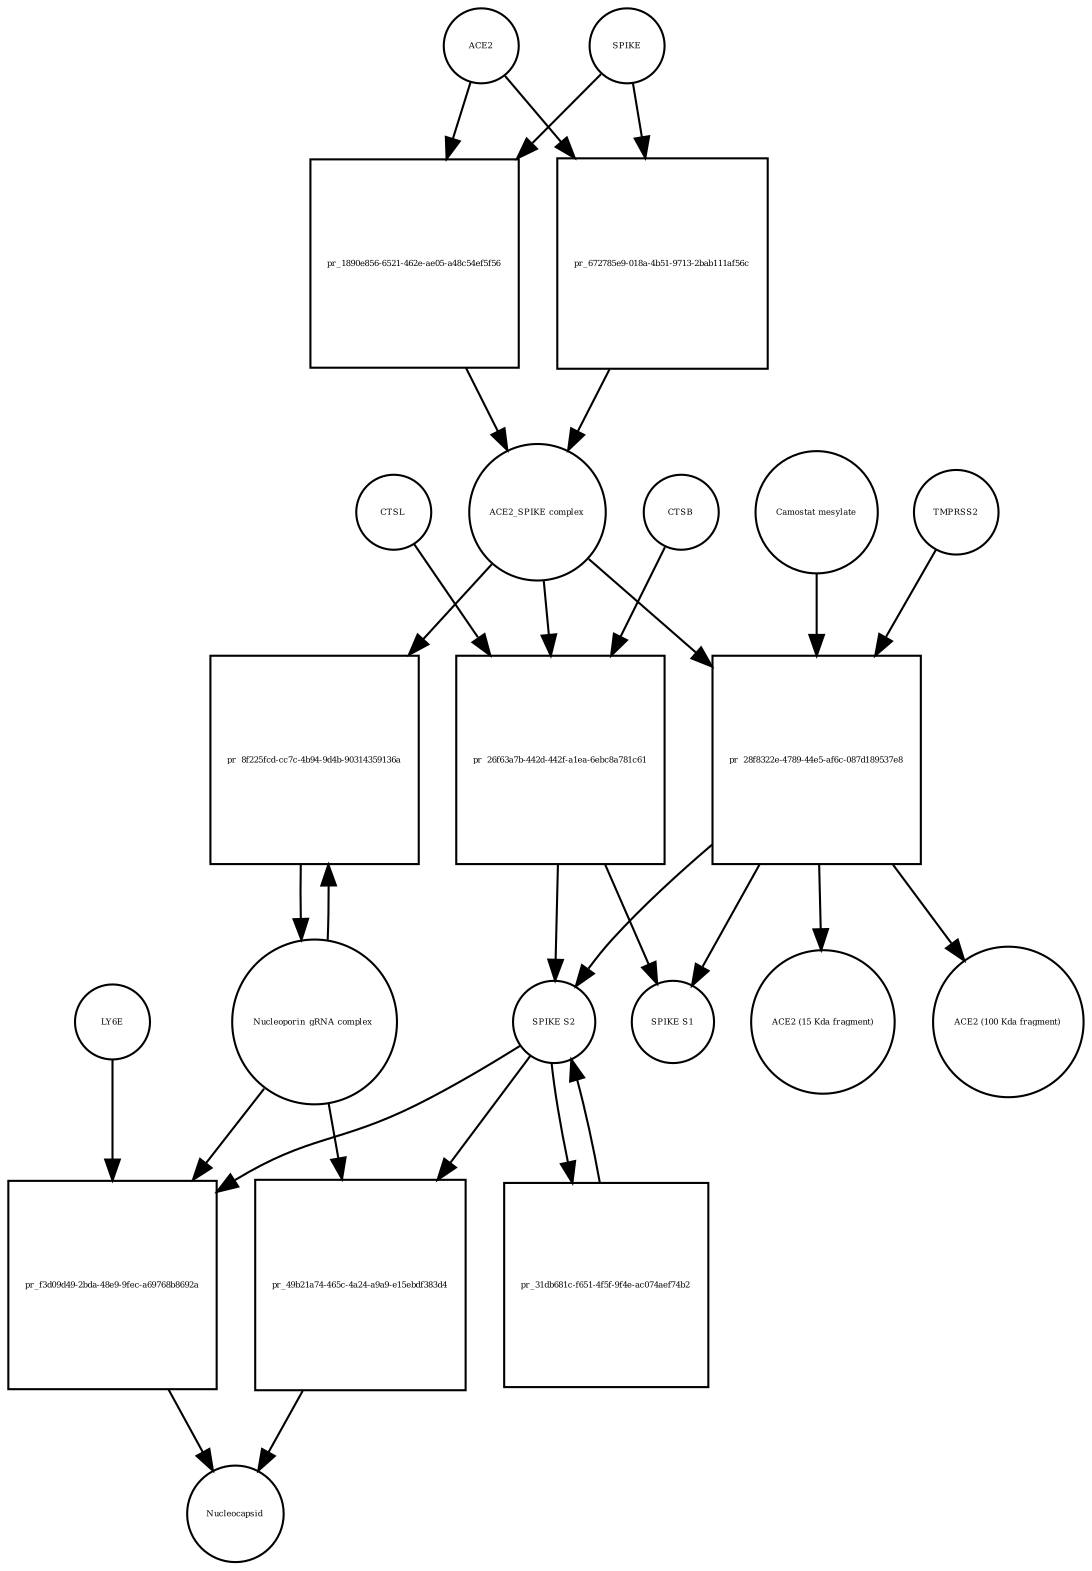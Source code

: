 strict digraph  {
ACE2 [annotation="", bipartite=0, cls=macromolecule, fontsize=4, label=ACE2, shape=circle];
"pr_1890e856-6521-462e-ae05-a48c54ef5f56" [annotation="", bipartite=1, cls=process, fontsize=4, label="pr_1890e856-6521-462e-ae05-a48c54ef5f56", shape=square];
"ACE2_SPIKE complex" [annotation="", bipartite=0, cls=complex, fontsize=4, label="ACE2_SPIKE complex", shape=circle];
SPIKE [annotation="", bipartite=0, cls="macromolecule multimer", fontsize=4, label=SPIKE, shape=circle];
"Nucleoporin_gRNA complex " [annotation="", bipartite=0, cls=complex, fontsize=4, label="Nucleoporin_gRNA complex ", shape=circle];
"pr_8f225fcd-cc7c-4b94-9d4b-90314359136a" [annotation="", bipartite=1, cls=process, fontsize=4, label="pr_8f225fcd-cc7c-4b94-9d4b-90314359136a", shape=square];
"pr_26f63a7b-442d-442f-a1ea-6ebc8a781c61" [annotation="", bipartite=1, cls=process, fontsize=4, label="pr_26f63a7b-442d-442f-a1ea-6ebc8a781c61", shape=square];
"SPIKE S2" [annotation="", bipartite=0, cls=macromolecule, fontsize=4, label="SPIKE S2", shape=circle];
CTSB [annotation="", bipartite=0, cls=macromolecule, fontsize=4, label=CTSB, shape=circle];
CTSL [annotation="", bipartite=0, cls=macromolecule, fontsize=4, label=CTSL, shape=circle];
"SPIKE S1" [annotation="", bipartite=0, cls=macromolecule, fontsize=4, label="SPIKE S1", shape=circle];
"pr_28f8322e-4789-44e5-af6c-087d189537e8" [annotation="", bipartite=1, cls=process, fontsize=4, label="pr_28f8322e-4789-44e5-af6c-087d189537e8", shape=square];
TMPRSS2 [annotation="", bipartite=0, cls=macromolecule, fontsize=4, label=TMPRSS2, shape=circle];
"Camostat mesylate" [annotation="urn_miriam_pubchem.compound_2536", bipartite=0, cls="simple chemical", fontsize=4, label="Camostat mesylate", shape=circle];
"ACE2 (15 Kda fragment)" [annotation="", bipartite=0, cls=macromolecule, fontsize=4, label="ACE2 (15 Kda fragment)", shape=circle];
"ACE2 (100 Kda fragment)" [annotation="", bipartite=0, cls=macromolecule, fontsize=4, label="ACE2 (100 Kda fragment)", shape=circle];
"pr_672785e9-018a-4b51-9713-2bab111af56c" [annotation="", bipartite=1, cls=process, fontsize=4, label="pr_672785e9-018a-4b51-9713-2bab111af56c", shape=square];
"pr_f3d09d49-2bda-48e9-9fec-a69768b8692a" [annotation="", bipartite=1, cls=process, fontsize=4, label="pr_f3d09d49-2bda-48e9-9fec-a69768b8692a", shape=square];
Nucleocapsid [annotation="", bipartite=0, cls=complex, fontsize=4, label=Nucleocapsid, shape=circle];
LY6E [annotation="", bipartite=0, cls=macromolecule, fontsize=4, label=LY6E, shape=circle];
"pr_31db681c-f651-4f5f-9f4e-ac074aef74b2" [annotation="", bipartite=1, cls=process, fontsize=4, label="pr_31db681c-f651-4f5f-9f4e-ac074aef74b2", shape=square];
"pr_49b21a74-465c-4a24-a9a9-e15ebdf383d4" [annotation="", bipartite=1, cls=process, fontsize=4, label="pr_49b21a74-465c-4a24-a9a9-e15ebdf383d4", shape=square];
ACE2 -> "pr_1890e856-6521-462e-ae05-a48c54ef5f56"  [annotation="", interaction_type=consumption];
ACE2 -> "pr_672785e9-018a-4b51-9713-2bab111af56c"  [annotation="", interaction_type=consumption];
"pr_1890e856-6521-462e-ae05-a48c54ef5f56" -> "ACE2_SPIKE complex"  [annotation="", interaction_type=production];
"ACE2_SPIKE complex" -> "pr_8f225fcd-cc7c-4b94-9d4b-90314359136a"  [annotation="urn_miriam_pubmed_32142651|urn_miriam_pubmed_32094589", interaction_type=stimulation];
"ACE2_SPIKE complex" -> "pr_26f63a7b-442d-442f-a1ea-6ebc8a781c61"  [annotation="", interaction_type=consumption];
"ACE2_SPIKE complex" -> "pr_28f8322e-4789-44e5-af6c-087d189537e8"  [annotation="", interaction_type=consumption];
SPIKE -> "pr_1890e856-6521-462e-ae05-a48c54ef5f56"  [annotation="", interaction_type=consumption];
SPIKE -> "pr_672785e9-018a-4b51-9713-2bab111af56c"  [annotation="", interaction_type=consumption];
"Nucleoporin_gRNA complex " -> "pr_8f225fcd-cc7c-4b94-9d4b-90314359136a"  [annotation="", interaction_type=consumption];
"Nucleoporin_gRNA complex " -> "pr_f3d09d49-2bda-48e9-9fec-a69768b8692a"  [annotation="", interaction_type=consumption];
"Nucleoporin_gRNA complex " -> "pr_49b21a74-465c-4a24-a9a9-e15ebdf383d4"  [annotation="", interaction_type=consumption];
"pr_8f225fcd-cc7c-4b94-9d4b-90314359136a" -> "Nucleoporin_gRNA complex "  [annotation="", interaction_type=production];
"pr_26f63a7b-442d-442f-a1ea-6ebc8a781c61" -> "SPIKE S2"  [annotation="", interaction_type=production];
"pr_26f63a7b-442d-442f-a1ea-6ebc8a781c61" -> "SPIKE S1"  [annotation="", interaction_type=production];
"SPIKE S2" -> "pr_f3d09d49-2bda-48e9-9fec-a69768b8692a"  [annotation="urn_miriam_doi_10.1101%2F2020.03.05.979260|urn_miriam_doi_10.1101%2F2020.04.02.021469", interaction_type=stimulation];
"SPIKE S2" -> "pr_31db681c-f651-4f5f-9f4e-ac074aef74b2"  [annotation="", interaction_type=consumption];
"SPIKE S2" -> "pr_49b21a74-465c-4a24-a9a9-e15ebdf383d4"  [annotation="", interaction_type=stimulation];
CTSB -> "pr_26f63a7b-442d-442f-a1ea-6ebc8a781c61"  [annotation=urn_miriam_pubmed_32142651, interaction_type=catalysis];
CTSL -> "pr_26f63a7b-442d-442f-a1ea-6ebc8a781c61"  [annotation=urn_miriam_pubmed_32142651, interaction_type=catalysis];
"pr_28f8322e-4789-44e5-af6c-087d189537e8" -> "SPIKE S2"  [annotation="", interaction_type=production];
"pr_28f8322e-4789-44e5-af6c-087d189537e8" -> "SPIKE S1"  [annotation="", interaction_type=production];
"pr_28f8322e-4789-44e5-af6c-087d189537e8" -> "ACE2 (15 Kda fragment)"  [annotation="", interaction_type=production];
"pr_28f8322e-4789-44e5-af6c-087d189537e8" -> "ACE2 (100 Kda fragment)"  [annotation="", interaction_type=production];
TMPRSS2 -> "pr_28f8322e-4789-44e5-af6c-087d189537e8"  [annotation="urn_miriam_pubmed_32142651|urn_miriam_pubmed_32094589|urn_miriam_pubmed_24227843", interaction_type=catalysis];
"Camostat mesylate" -> "pr_28f8322e-4789-44e5-af6c-087d189537e8"  [annotation="urn_miriam_pubmed_32142651|urn_miriam_pubmed_32094589|urn_miriam_pubmed_24227843", interaction_type=inhibition];
"pr_672785e9-018a-4b51-9713-2bab111af56c" -> "ACE2_SPIKE complex"  [annotation="", interaction_type=production];
"pr_f3d09d49-2bda-48e9-9fec-a69768b8692a" -> Nucleocapsid  [annotation="", interaction_type=production];
LY6E -> "pr_f3d09d49-2bda-48e9-9fec-a69768b8692a"  [annotation="urn_miriam_doi_10.1101%2F2020.03.05.979260|urn_miriam_doi_10.1101%2F2020.04.02.021469", interaction_type=inhibition];
"pr_31db681c-f651-4f5f-9f4e-ac074aef74b2" -> "SPIKE S2"  [annotation="", interaction_type=production];
"pr_49b21a74-465c-4a24-a9a9-e15ebdf383d4" -> Nucleocapsid  [annotation="", interaction_type=production];
}

